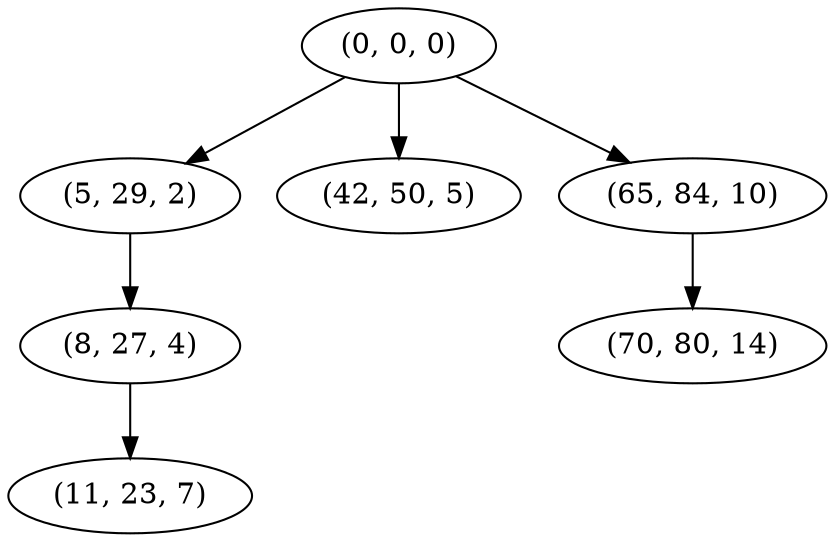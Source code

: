 digraph tree {
    "(0, 0, 0)";
    "(5, 29, 2)";
    "(8, 27, 4)";
    "(11, 23, 7)";
    "(42, 50, 5)";
    "(65, 84, 10)";
    "(70, 80, 14)";
    "(0, 0, 0)" -> "(5, 29, 2)";
    "(0, 0, 0)" -> "(42, 50, 5)";
    "(0, 0, 0)" -> "(65, 84, 10)";
    "(5, 29, 2)" -> "(8, 27, 4)";
    "(8, 27, 4)" -> "(11, 23, 7)";
    "(65, 84, 10)" -> "(70, 80, 14)";
}
